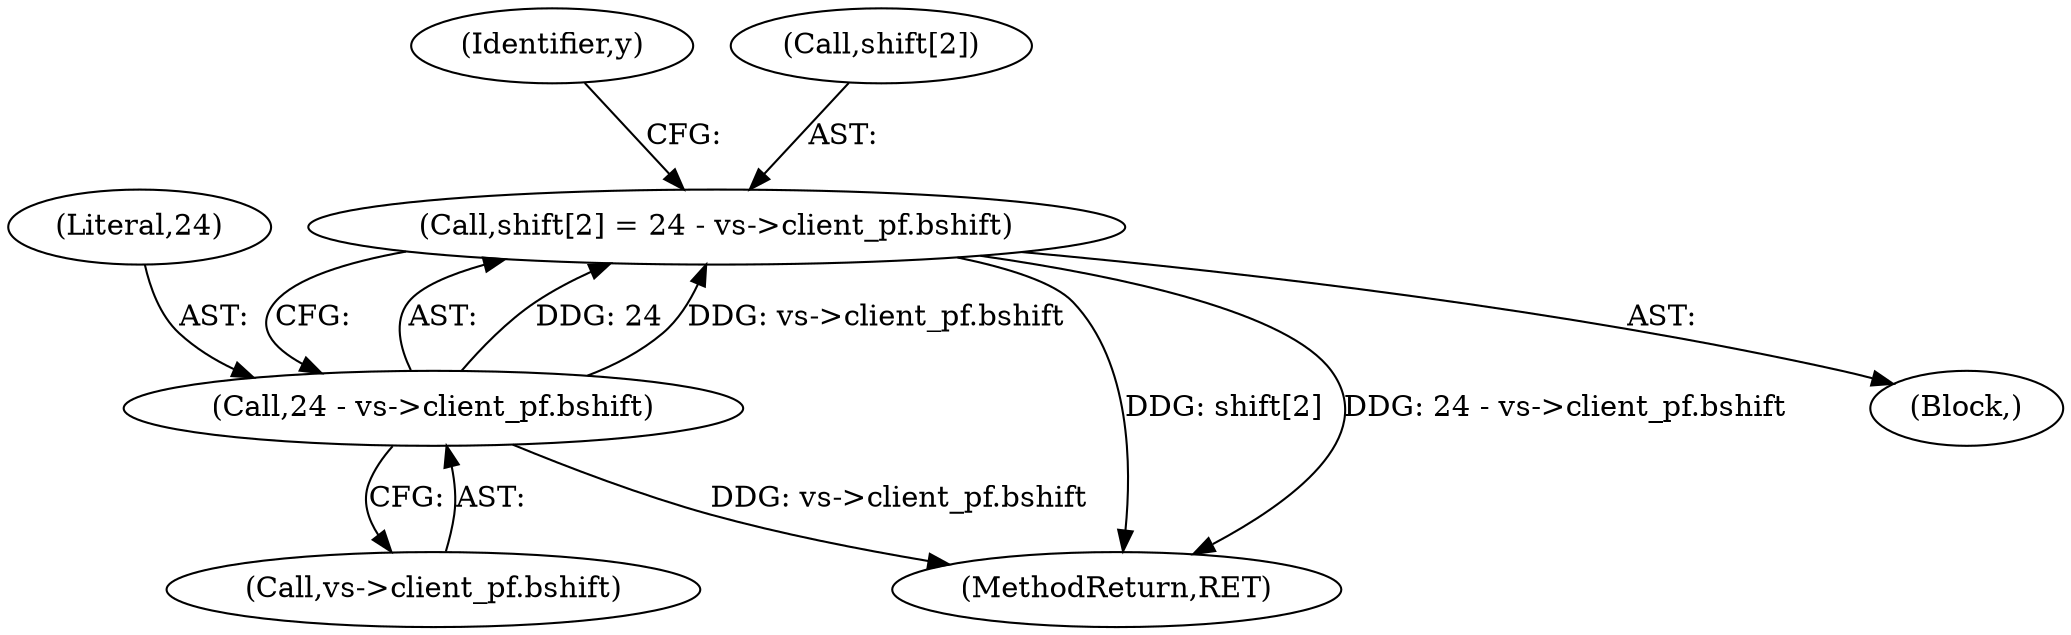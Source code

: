 digraph "0_qemu_9f64916da20eea67121d544698676295bbb105a7_7@array" {
"1000193" [label="(Call,shift[2] = 24 - vs->client_pf.bshift)"];
"1000197" [label="(Call,24 - vs->client_pf.bshift)"];
"1000351" [label="(MethodReturn,RET)"];
"1000206" [label="(Identifier,y)"];
"1000194" [label="(Call,shift[2])"];
"1000193" [label="(Call,shift[2] = 24 - vs->client_pf.bshift)"];
"1000198" [label="(Literal,24)"];
"1000199" [label="(Call,vs->client_pf.bshift)"];
"1000197" [label="(Call,24 - vs->client_pf.bshift)"];
"1000170" [label="(Block,)"];
"1000193" -> "1000170"  [label="AST: "];
"1000193" -> "1000197"  [label="CFG: "];
"1000194" -> "1000193"  [label="AST: "];
"1000197" -> "1000193"  [label="AST: "];
"1000206" -> "1000193"  [label="CFG: "];
"1000193" -> "1000351"  [label="DDG: shift[2]"];
"1000193" -> "1000351"  [label="DDG: 24 - vs->client_pf.bshift"];
"1000197" -> "1000193"  [label="DDG: 24"];
"1000197" -> "1000193"  [label="DDG: vs->client_pf.bshift"];
"1000197" -> "1000199"  [label="CFG: "];
"1000198" -> "1000197"  [label="AST: "];
"1000199" -> "1000197"  [label="AST: "];
"1000197" -> "1000351"  [label="DDG: vs->client_pf.bshift"];
}
